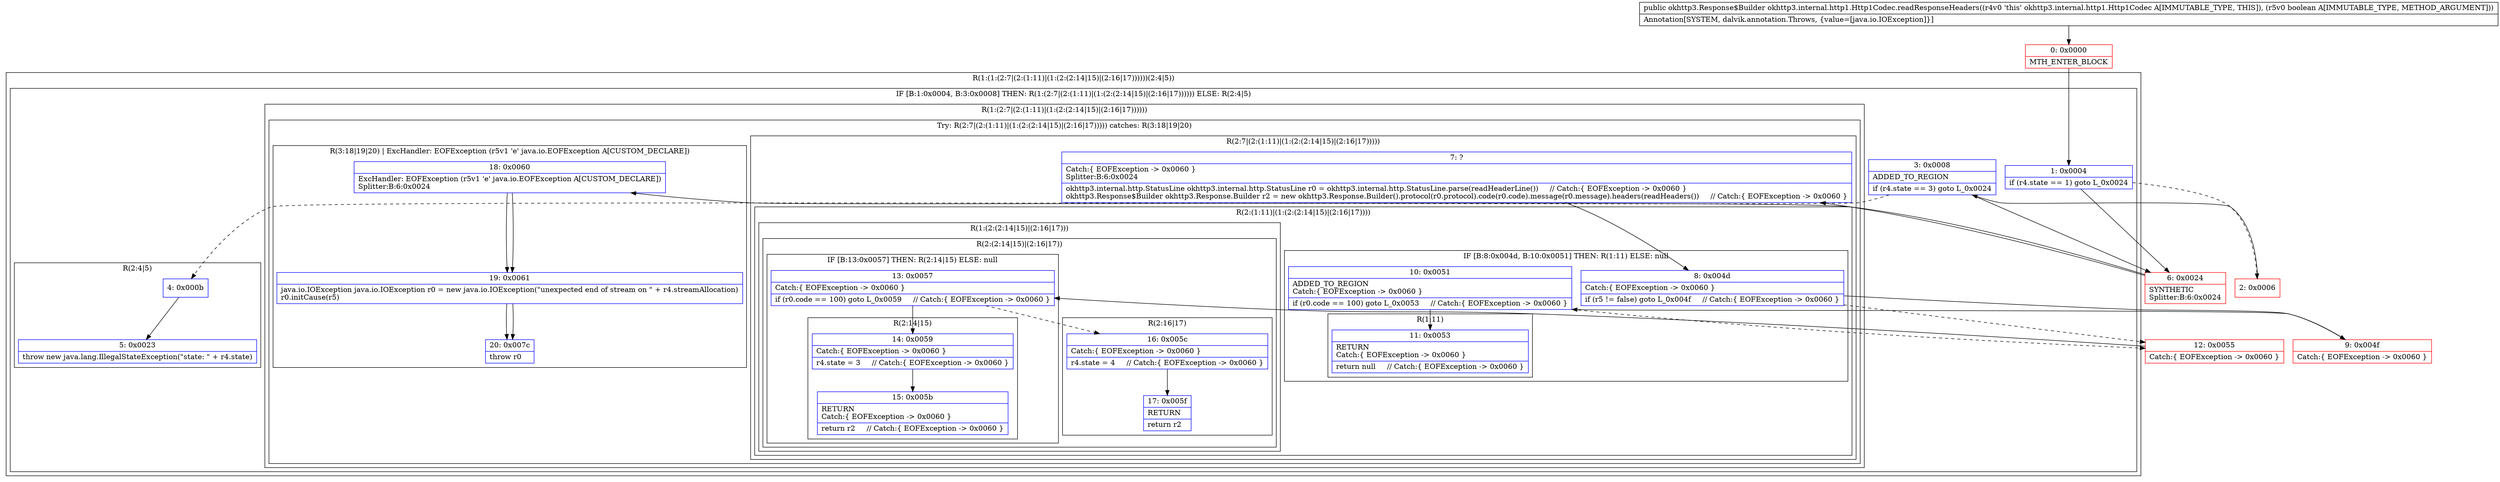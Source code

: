 digraph "CFG forokhttp3.internal.http1.Http1Codec.readResponseHeaders(Z)Lokhttp3\/Response$Builder;" {
subgraph cluster_Region_611889488 {
label = "R(1:(1:(2:7|(2:(1:11)|(1:(2:(2:14|15)|(2:16|17))))))(2:4|5))";
node [shape=record,color=blue];
subgraph cluster_IfRegion_240110633 {
label = "IF [B:1:0x0004, B:3:0x0008] THEN: R(1:(2:7|(2:(1:11)|(1:(2:(2:14|15)|(2:16|17)))))) ELSE: R(2:4|5)";
node [shape=record,color=blue];
Node_1 [shape=record,label="{1\:\ 0x0004|if (r4.state == 1) goto L_0x0024\l}"];
Node_3 [shape=record,label="{3\:\ 0x0008|ADDED_TO_REGION\l|if (r4.state == 3) goto L_0x0024\l}"];
subgraph cluster_Region_33767331 {
label = "R(1:(2:7|(2:(1:11)|(1:(2:(2:14|15)|(2:16|17))))))";
node [shape=record,color=blue];
subgraph cluster_TryCatchRegion_1915594789 {
label = "Try: R(2:7|(2:(1:11)|(1:(2:(2:14|15)|(2:16|17))))) catches: R(3:18|19|20)";
node [shape=record,color=blue];
subgraph cluster_Region_1829978245 {
label = "R(2:7|(2:(1:11)|(1:(2:(2:14|15)|(2:16|17)))))";
node [shape=record,color=blue];
Node_7 [shape=record,label="{7\:\ ?|Catch:\{ EOFException \-\> 0x0060 \}\lSplitter:B:6:0x0024\l|okhttp3.internal.http.StatusLine okhttp3.internal.http.StatusLine r0 = okhttp3.internal.http.StatusLine.parse(readHeaderLine())     \/\/ Catch:\{ EOFException \-\> 0x0060 \}\lokhttp3.Response$Builder okhttp3.Response.Builder r2 = new okhttp3.Response.Builder().protocol(r0.protocol).code(r0.code).message(r0.message).headers(readHeaders())     \/\/ Catch:\{ EOFException \-\> 0x0060 \}\l}"];
subgraph cluster_Region_331244801 {
label = "R(2:(1:11)|(1:(2:(2:14|15)|(2:16|17))))";
node [shape=record,color=blue];
subgraph cluster_IfRegion_1225981117 {
label = "IF [B:8:0x004d, B:10:0x0051] THEN: R(1:11) ELSE: null";
node [shape=record,color=blue];
Node_8 [shape=record,label="{8\:\ 0x004d|Catch:\{ EOFException \-\> 0x0060 \}\l|if (r5 != false) goto L_0x004f     \/\/ Catch:\{ EOFException \-\> 0x0060 \}\l}"];
Node_10 [shape=record,label="{10\:\ 0x0051|ADDED_TO_REGION\lCatch:\{ EOFException \-\> 0x0060 \}\l|if (r0.code == 100) goto L_0x0053     \/\/ Catch:\{ EOFException \-\> 0x0060 \}\l}"];
subgraph cluster_Region_1667288539 {
label = "R(1:11)";
node [shape=record,color=blue];
Node_11 [shape=record,label="{11\:\ 0x0053|RETURN\lCatch:\{ EOFException \-\> 0x0060 \}\l|return null     \/\/ Catch:\{ EOFException \-\> 0x0060 \}\l}"];
}
}
subgraph cluster_Region_2021984307 {
label = "R(1:(2:(2:14|15)|(2:16|17)))";
node [shape=record,color=blue];
subgraph cluster_Region_1744239494 {
label = "R(2:(2:14|15)|(2:16|17))";
node [shape=record,color=blue];
subgraph cluster_IfRegion_1723330737 {
label = "IF [B:13:0x0057] THEN: R(2:14|15) ELSE: null";
node [shape=record,color=blue];
Node_13 [shape=record,label="{13\:\ 0x0057|Catch:\{ EOFException \-\> 0x0060 \}\l|if (r0.code == 100) goto L_0x0059     \/\/ Catch:\{ EOFException \-\> 0x0060 \}\l}"];
subgraph cluster_Region_717175666 {
label = "R(2:14|15)";
node [shape=record,color=blue];
Node_14 [shape=record,label="{14\:\ 0x0059|Catch:\{ EOFException \-\> 0x0060 \}\l|r4.state = 3     \/\/ Catch:\{ EOFException \-\> 0x0060 \}\l}"];
Node_15 [shape=record,label="{15\:\ 0x005b|RETURN\lCatch:\{ EOFException \-\> 0x0060 \}\l|return r2     \/\/ Catch:\{ EOFException \-\> 0x0060 \}\l}"];
}
}
subgraph cluster_Region_1574912456 {
label = "R(2:16|17)";
node [shape=record,color=blue];
Node_16 [shape=record,label="{16\:\ 0x005c|Catch:\{ EOFException \-\> 0x0060 \}\l|r4.state = 4     \/\/ Catch:\{ EOFException \-\> 0x0060 \}\l}"];
Node_17 [shape=record,label="{17\:\ 0x005f|RETURN\l|return r2\l}"];
}
}
}
}
}
subgraph cluster_Region_232272790 {
label = "R(3:18|19|20) | ExcHandler: EOFException (r5v1 'e' java.io.EOFException A[CUSTOM_DECLARE])\l";
node [shape=record,color=blue];
Node_18 [shape=record,label="{18\:\ 0x0060|ExcHandler: EOFException (r5v1 'e' java.io.EOFException A[CUSTOM_DECLARE])\lSplitter:B:6:0x0024\l}"];
Node_19 [shape=record,label="{19\:\ 0x0061|java.io.IOException java.io.IOException r0 = new java.io.IOException(\"unexpected end of stream on \" + r4.streamAllocation)\lr0.initCause(r5)\l}"];
Node_20 [shape=record,label="{20\:\ 0x007c|throw r0\l}"];
}
}
}
subgraph cluster_Region_125836308 {
label = "R(2:4|5)";
node [shape=record,color=blue];
Node_4 [shape=record,label="{4\:\ 0x000b}"];
Node_5 [shape=record,label="{5\:\ 0x0023|throw new java.lang.IllegalStateException(\"state: \" + r4.state)\l}"];
}
}
}
subgraph cluster_Region_232272790 {
label = "R(3:18|19|20) | ExcHandler: EOFException (r5v1 'e' java.io.EOFException A[CUSTOM_DECLARE])\l";
node [shape=record,color=blue];
Node_18 [shape=record,label="{18\:\ 0x0060|ExcHandler: EOFException (r5v1 'e' java.io.EOFException A[CUSTOM_DECLARE])\lSplitter:B:6:0x0024\l}"];
Node_19 [shape=record,label="{19\:\ 0x0061|java.io.IOException java.io.IOException r0 = new java.io.IOException(\"unexpected end of stream on \" + r4.streamAllocation)\lr0.initCause(r5)\l}"];
Node_20 [shape=record,label="{20\:\ 0x007c|throw r0\l}"];
}
Node_0 [shape=record,color=red,label="{0\:\ 0x0000|MTH_ENTER_BLOCK\l}"];
Node_2 [shape=record,color=red,label="{2\:\ 0x0006}"];
Node_6 [shape=record,color=red,label="{6\:\ 0x0024|SYNTHETIC\lSplitter:B:6:0x0024\l}"];
Node_9 [shape=record,color=red,label="{9\:\ 0x004f|Catch:\{ EOFException \-\> 0x0060 \}\l}"];
Node_12 [shape=record,color=red,label="{12\:\ 0x0055|Catch:\{ EOFException \-\> 0x0060 \}\l}"];
MethodNode[shape=record,label="{public okhttp3.Response$Builder okhttp3.internal.http1.Http1Codec.readResponseHeaders((r4v0 'this' okhttp3.internal.http1.Http1Codec A[IMMUTABLE_TYPE, THIS]), (r5v0 boolean A[IMMUTABLE_TYPE, METHOD_ARGUMENT]))  | Annotation[SYSTEM, dalvik.annotation.Throws, \{value=[java.io.IOException]\}]\l}"];
MethodNode -> Node_0;
Node_1 -> Node_2[style=dashed];
Node_1 -> Node_6;
Node_3 -> Node_4[style=dashed];
Node_3 -> Node_6;
Node_7 -> Node_8;
Node_8 -> Node_9;
Node_8 -> Node_12[style=dashed];
Node_10 -> Node_11;
Node_10 -> Node_12[style=dashed];
Node_13 -> Node_14;
Node_13 -> Node_16[style=dashed];
Node_14 -> Node_15;
Node_16 -> Node_17;
Node_18 -> Node_19;
Node_19 -> Node_20;
Node_4 -> Node_5;
Node_18 -> Node_19;
Node_19 -> Node_20;
Node_0 -> Node_1;
Node_2 -> Node_3;
Node_6 -> Node_7;
Node_6 -> Node_18;
Node_9 -> Node_10;
Node_12 -> Node_13;
}

